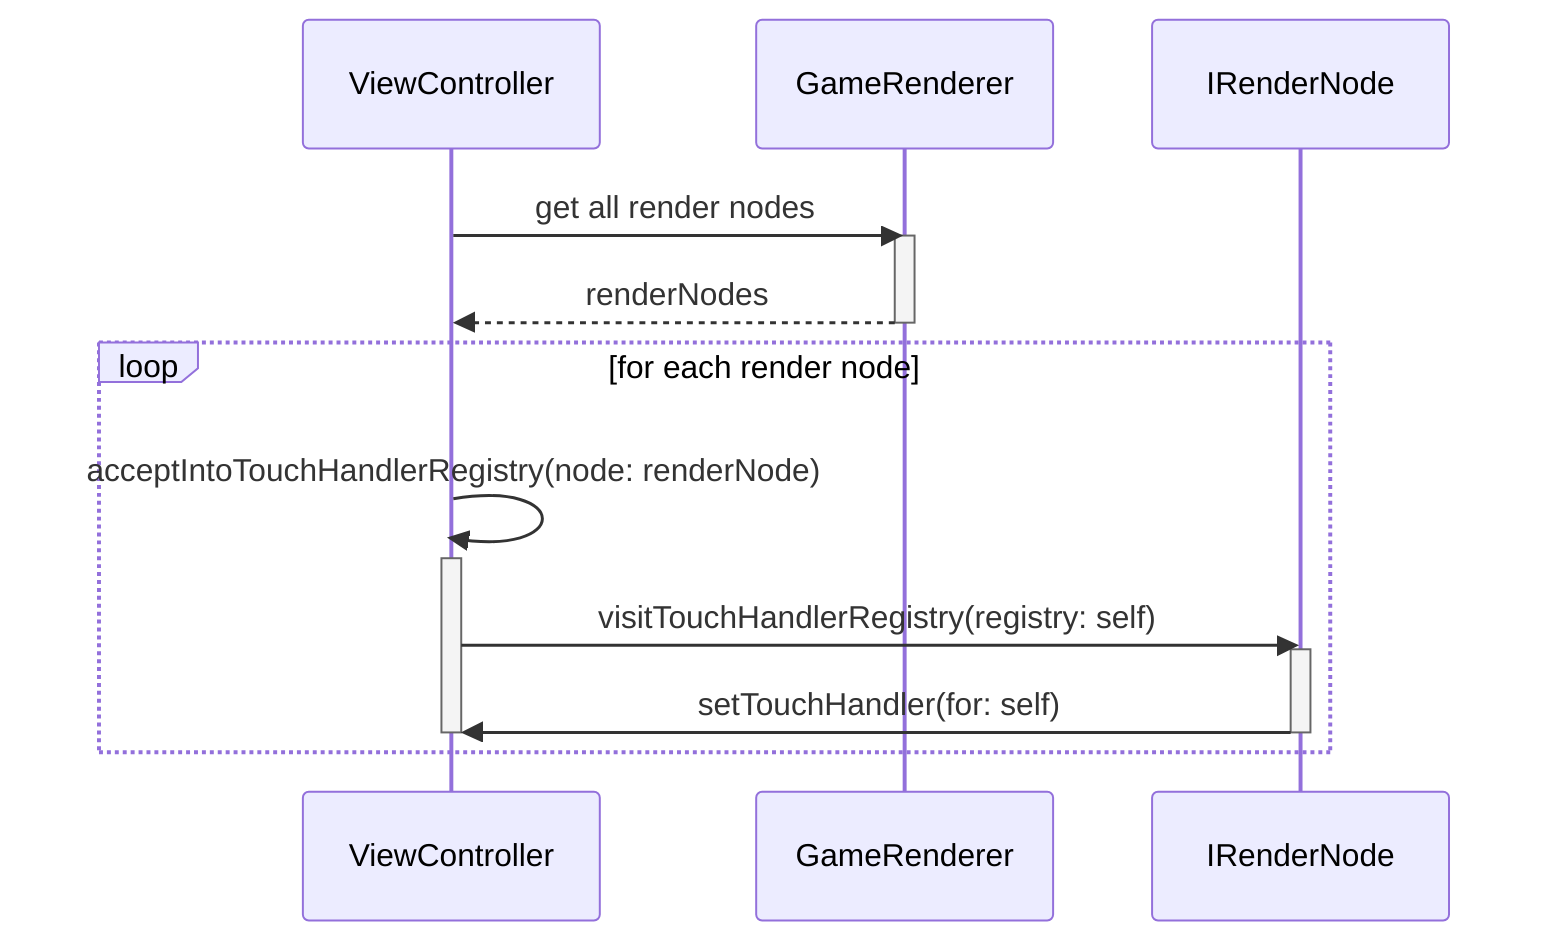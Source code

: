 sequenceDiagram
    participant ViewController
    participant GameRenderer
    participant IRenderNode

    ViewController->>GameRenderer: get all render nodes
    activate GameRenderer
    GameRenderer-->>ViewController: renderNodes
    deactivate GameRenderer

    loop for each render node
        ViewController->>ViewController: acceptIntoTouchHandlerRegistry(node: renderNode)
        activate ViewController
        ViewController->>IRenderNode: visitTouchHandlerRegistry(registry: self)
        activate IRenderNode
        IRenderNode->>ViewController: setTouchHandler(for: self)
        deactivate IRenderNode
        
        deactivate ViewController
    end